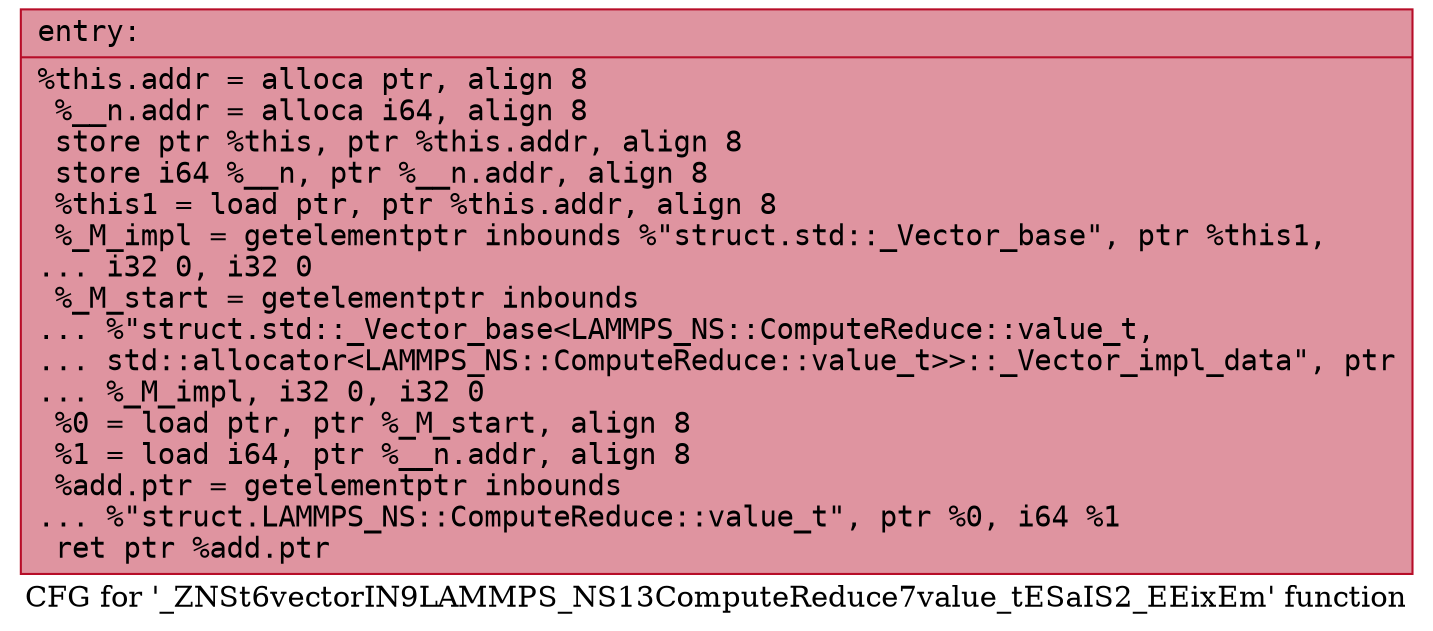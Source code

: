 digraph "CFG for '_ZNSt6vectorIN9LAMMPS_NS13ComputeReduce7value_tESaIS2_EEixEm' function" {
	label="CFG for '_ZNSt6vectorIN9LAMMPS_NS13ComputeReduce7value_tESaIS2_EEixEm' function";

	Node0x55c7079b5380 [shape=record,color="#b70d28ff", style=filled, fillcolor="#b70d2870" fontname="Courier",label="{entry:\l|  %this.addr = alloca ptr, align 8\l  %__n.addr = alloca i64, align 8\l  store ptr %this, ptr %this.addr, align 8\l  store i64 %__n, ptr %__n.addr, align 8\l  %this1 = load ptr, ptr %this.addr, align 8\l  %_M_impl = getelementptr inbounds %\"struct.std::_Vector_base\", ptr %this1,\l... i32 0, i32 0\l  %_M_start = getelementptr inbounds\l... %\"struct.std::_Vector_base\<LAMMPS_NS::ComputeReduce::value_t,\l... std::allocator\<LAMMPS_NS::ComputeReduce::value_t\>\>::_Vector_impl_data\", ptr\l... %_M_impl, i32 0, i32 0\l  %0 = load ptr, ptr %_M_start, align 8\l  %1 = load i64, ptr %__n.addr, align 8\l  %add.ptr = getelementptr inbounds\l... %\"struct.LAMMPS_NS::ComputeReduce::value_t\", ptr %0, i64 %1\l  ret ptr %add.ptr\l}"];
}

